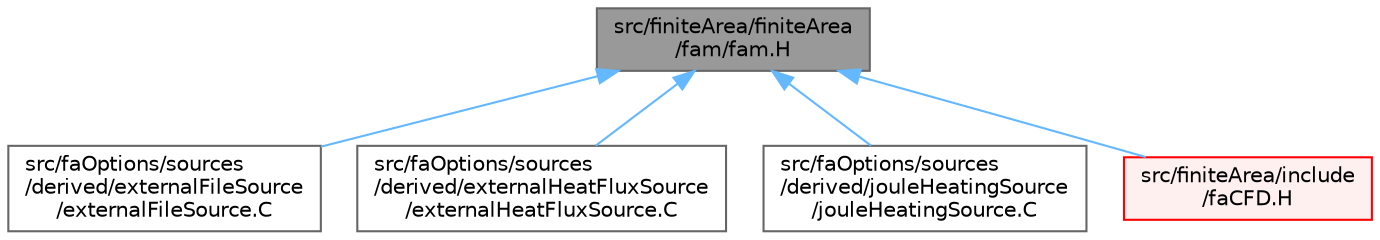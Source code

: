 digraph "src/finiteArea/finiteArea/fam/fam.H"
{
 // LATEX_PDF_SIZE
  bgcolor="transparent";
  edge [fontname=Helvetica,fontsize=10,labelfontname=Helvetica,labelfontsize=10];
  node [fontname=Helvetica,fontsize=10,shape=box,height=0.2,width=0.4];
  Node1 [id="Node000001",label="src/finiteArea/finiteArea\l/fam/fam.H",height=0.2,width=0.4,color="gray40", fillcolor="grey60", style="filled", fontcolor="black",tooltip="Namespace of functions to calculate implicit derivatives returning a matrix. Time derivatives are cal..."];
  Node1 -> Node2 [id="edge1_Node000001_Node000002",dir="back",color="steelblue1",style="solid",tooltip=" "];
  Node2 [id="Node000002",label="src/faOptions/sources\l/derived/externalFileSource\l/externalFileSource.C",height=0.2,width=0.4,color="grey40", fillcolor="white", style="filled",URL="$externalFileSource_8C.html",tooltip=" "];
  Node1 -> Node3 [id="edge2_Node000001_Node000003",dir="back",color="steelblue1",style="solid",tooltip=" "];
  Node3 [id="Node000003",label="src/faOptions/sources\l/derived/externalHeatFluxSource\l/externalHeatFluxSource.C",height=0.2,width=0.4,color="grey40", fillcolor="white", style="filled",URL="$externalHeatFluxSource_8C.html",tooltip=" "];
  Node1 -> Node4 [id="edge3_Node000001_Node000004",dir="back",color="steelblue1",style="solid",tooltip=" "];
  Node4 [id="Node000004",label="src/faOptions/sources\l/derived/jouleHeatingSource\l/jouleHeatingSource.C",height=0.2,width=0.4,color="grey40", fillcolor="white", style="filled",URL="$faOptions_2sources_2derived_2jouleHeatingSource_2jouleHeatingSource_8C.html",tooltip=" "];
  Node1 -> Node5 [id="edge4_Node000001_Node000005",dir="back",color="steelblue1",style="solid",tooltip=" "];
  Node5 [id="Node000005",label="src/finiteArea/include\l/faCFD.H",height=0.2,width=0.4,color="red", fillcolor="#FFF0F0", style="filled",URL="$faCFD_8H.html",tooltip=" "];
}
